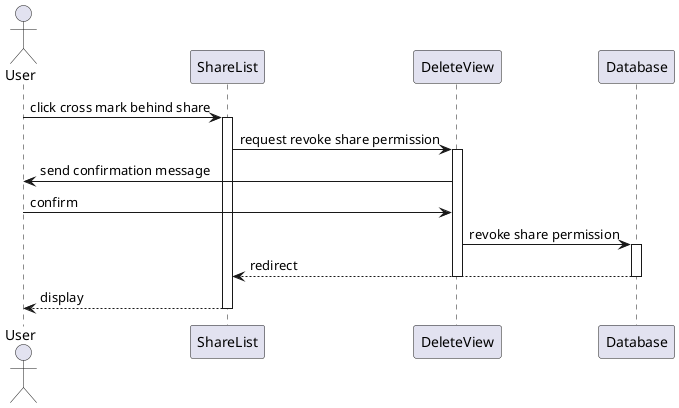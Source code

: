 @startuml
Actor User
User -> ShareList : click cross mark behind share
activate ShareList
ShareList -> DeleteView : request revoke share permission
activate DeleteView
DeleteView -> User : send confirmation message
User -> DeleteView : confirm
DeleteView -> Database : revoke share permission
activate Database
Database --> ShareList : redirect
deactivate Database
deactivate DeleteView
ShareList --> User : display
deactivate ShareList
@enduml
